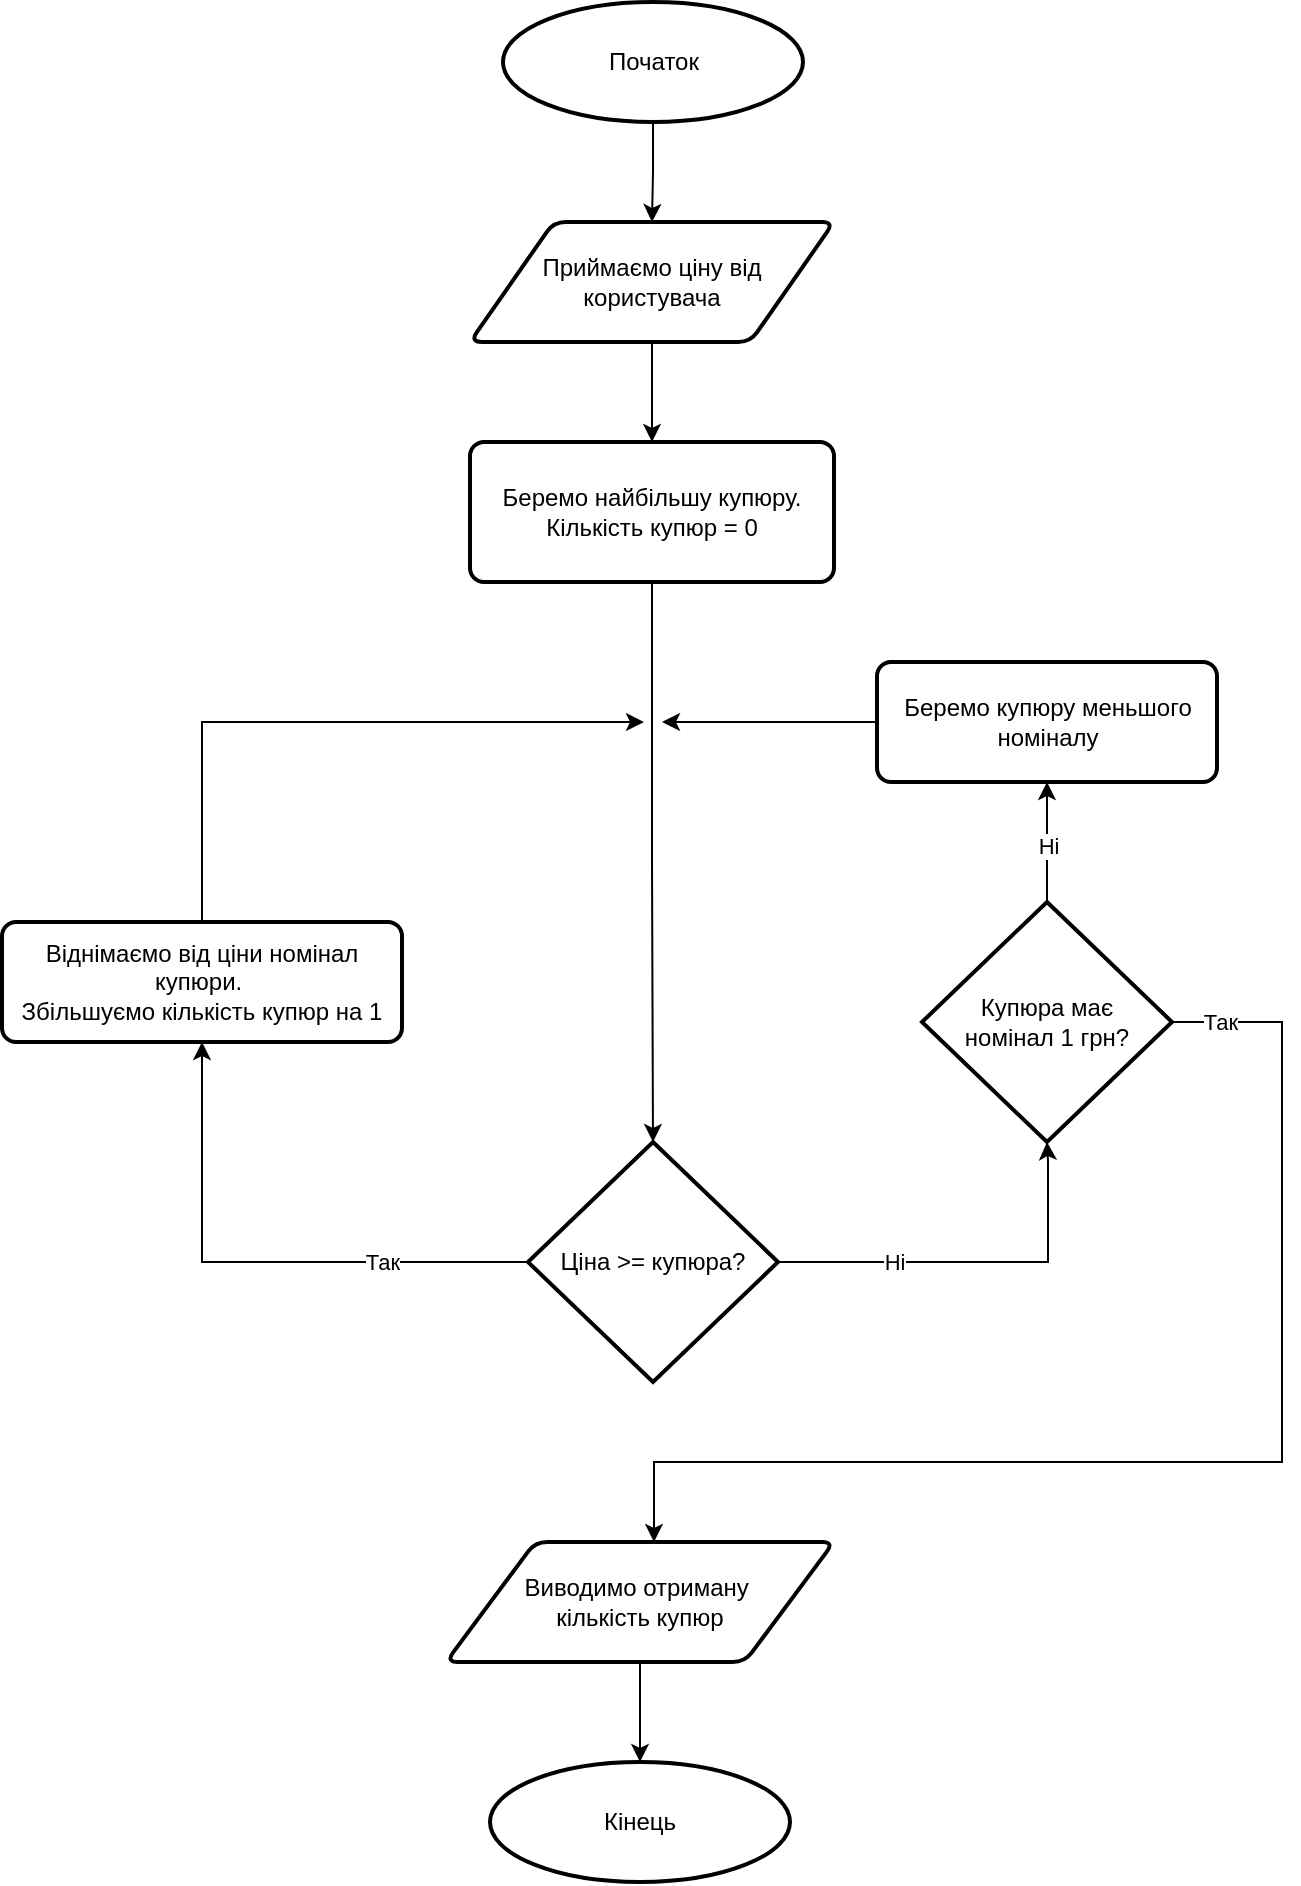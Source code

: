 <mxfile version="24.7.16">
  <diagram name="Page-1" id="ALofVPIwbme4V46Rf0AS">
    <mxGraphModel dx="1235" dy="614" grid="1" gridSize="10" guides="1" tooltips="1" connect="1" arrows="1" fold="1" page="1" pageScale="1" pageWidth="850" pageHeight="1100" math="0" shadow="0">
      <root>
        <mxCell id="0" />
        <mxCell id="1" parent="0" />
        <mxCell id="DcXkrFdr0Mo16BToxuwy-8" style="edgeStyle=orthogonalEdgeStyle;rounded=0;orthogonalLoop=1;jettySize=auto;html=1;" edge="1" parent="1" source="DcXkrFdr0Mo16BToxuwy-1" target="DcXkrFdr0Mo16BToxuwy-2">
          <mxGeometry relative="1" as="geometry" />
        </mxCell>
        <mxCell id="DcXkrFdr0Mo16BToxuwy-1" value="Початок" style="strokeWidth=2;html=1;shape=mxgraph.flowchart.start_1;whiteSpace=wrap;" vertex="1" parent="1">
          <mxGeometry x="350.5" y="70" width="150" height="60" as="geometry" />
        </mxCell>
        <mxCell id="DcXkrFdr0Mo16BToxuwy-7" style="edgeStyle=orthogonalEdgeStyle;rounded=0;orthogonalLoop=1;jettySize=auto;html=1;" edge="1" parent="1" source="DcXkrFdr0Mo16BToxuwy-2" target="DcXkrFdr0Mo16BToxuwy-4">
          <mxGeometry relative="1" as="geometry" />
        </mxCell>
        <mxCell id="DcXkrFdr0Mo16BToxuwy-2" value="Приймаємо ціну від користувача" style="shape=parallelogram;html=1;strokeWidth=2;perimeter=parallelogramPerimeter;whiteSpace=wrap;rounded=1;arcSize=12;size=0.23;" vertex="1" parent="1">
          <mxGeometry x="334" y="180" width="182" height="60" as="geometry" />
        </mxCell>
        <mxCell id="DcXkrFdr0Mo16BToxuwy-4" value="Беремо найбільшу купюру.&lt;div&gt;Кількість купюр = 0&lt;/div&gt;" style="rounded=1;whiteSpace=wrap;html=1;absoluteArcSize=1;arcSize=14;strokeWidth=2;" vertex="1" parent="1">
          <mxGeometry x="334" y="290" width="182" height="70" as="geometry" />
        </mxCell>
        <mxCell id="DcXkrFdr0Mo16BToxuwy-28" style="edgeStyle=orthogonalEdgeStyle;rounded=0;orthogonalLoop=1;jettySize=auto;html=1;entryX=0.5;entryY=1;entryDx=0;entryDy=0;" edge="1" parent="1" source="DcXkrFdr0Mo16BToxuwy-5" target="DcXkrFdr0Mo16BToxuwy-27">
          <mxGeometry relative="1" as="geometry" />
        </mxCell>
        <mxCell id="DcXkrFdr0Mo16BToxuwy-30" value="Так" style="edgeLabel;html=1;align=center;verticalAlign=middle;resizable=0;points=[];" vertex="1" connectable="0" parent="DcXkrFdr0Mo16BToxuwy-28">
          <mxGeometry x="-0.318" y="1" relative="1" as="geometry">
            <mxPoint x="20" y="-1" as="offset" />
          </mxGeometry>
        </mxCell>
        <mxCell id="DcXkrFdr0Mo16BToxuwy-5" value="Ціна &amp;gt;= купюра?" style="strokeWidth=2;html=1;shape=mxgraph.flowchart.decision;whiteSpace=wrap;" vertex="1" parent="1">
          <mxGeometry x="363" y="640" width="125" height="120" as="geometry" />
        </mxCell>
        <mxCell id="DcXkrFdr0Mo16BToxuwy-6" style="edgeStyle=orthogonalEdgeStyle;rounded=0;orthogonalLoop=1;jettySize=auto;html=1;entryX=0.5;entryY=0;entryDx=0;entryDy=0;entryPerimeter=0;" edge="1" parent="1" source="DcXkrFdr0Mo16BToxuwy-4" target="DcXkrFdr0Mo16BToxuwy-5">
          <mxGeometry relative="1" as="geometry" />
        </mxCell>
        <mxCell id="DcXkrFdr0Mo16BToxuwy-19" value="" style="edgeStyle=orthogonalEdgeStyle;rounded=0;orthogonalLoop=1;jettySize=auto;html=1;exitX=1;exitY=0.5;exitDx=0;exitDy=0;exitPerimeter=0;entryX=0.5;entryY=1;entryDx=0;entryDy=0;entryPerimeter=0;" edge="1" parent="1" source="DcXkrFdr0Mo16BToxuwy-5" target="DcXkrFdr0Mo16BToxuwy-15">
          <mxGeometry relative="1" as="geometry">
            <mxPoint x="426" y="410" as="targetPoint" />
            <mxPoint x="488" y="700" as="sourcePoint" />
            <Array as="points">
              <mxPoint x="623" y="700" />
              <mxPoint x="623" y="650" />
              <mxPoint x="623" y="650" />
            </Array>
          </mxGeometry>
        </mxCell>
        <mxCell id="DcXkrFdr0Mo16BToxuwy-20" value="Ні" style="edgeLabel;html=1;align=center;verticalAlign=middle;resizable=0;points=[];" vertex="1" connectable="0" parent="DcXkrFdr0Mo16BToxuwy-19">
          <mxGeometry x="-0.785" y="1" relative="1" as="geometry">
            <mxPoint x="37" y="1" as="offset" />
          </mxGeometry>
        </mxCell>
        <mxCell id="DcXkrFdr0Mo16BToxuwy-22" style="edgeStyle=orthogonalEdgeStyle;rounded=0;orthogonalLoop=1;jettySize=auto;html=1;" edge="1" parent="1" source="DcXkrFdr0Mo16BToxuwy-24">
          <mxGeometry relative="1" as="geometry">
            <mxPoint x="430" y="430" as="targetPoint" />
            <Array as="points" />
          </mxGeometry>
        </mxCell>
        <mxCell id="DcXkrFdr0Mo16BToxuwy-34" style="edgeStyle=orthogonalEdgeStyle;rounded=0;orthogonalLoop=1;jettySize=auto;html=1;" edge="1" parent="1" source="DcXkrFdr0Mo16BToxuwy-15" target="DcXkrFdr0Mo16BToxuwy-33">
          <mxGeometry relative="1" as="geometry">
            <Array as="points">
              <mxPoint x="740" y="580" />
              <mxPoint x="740" y="800" />
              <mxPoint x="426" y="800" />
            </Array>
          </mxGeometry>
        </mxCell>
        <mxCell id="DcXkrFdr0Mo16BToxuwy-35" value="Так" style="edgeLabel;html=1;align=center;verticalAlign=middle;resizable=0;points=[];" vertex="1" connectable="0" parent="DcXkrFdr0Mo16BToxuwy-34">
          <mxGeometry x="-0.926" y="3" relative="1" as="geometry">
            <mxPoint y="3" as="offset" />
          </mxGeometry>
        </mxCell>
        <mxCell id="DcXkrFdr0Mo16BToxuwy-37" style="edgeStyle=orthogonalEdgeStyle;rounded=0;orthogonalLoop=1;jettySize=auto;html=1;entryX=0.5;entryY=1;entryDx=0;entryDy=0;" edge="1" parent="1" source="DcXkrFdr0Mo16BToxuwy-15" target="DcXkrFdr0Mo16BToxuwy-24">
          <mxGeometry relative="1" as="geometry" />
        </mxCell>
        <mxCell id="DcXkrFdr0Mo16BToxuwy-38" value="Ні" style="edgeLabel;html=1;align=center;verticalAlign=middle;resizable=0;points=[];" vertex="1" connectable="0" parent="DcXkrFdr0Mo16BToxuwy-37">
          <mxGeometry x="-0.056" y="3" relative="1" as="geometry">
            <mxPoint x="3" as="offset" />
          </mxGeometry>
        </mxCell>
        <mxCell id="DcXkrFdr0Mo16BToxuwy-15" value="Купюра має &lt;br&gt;номінал 1 грн?" style="strokeWidth=2;html=1;shape=mxgraph.flowchart.decision;whiteSpace=wrap;" vertex="1" parent="1">
          <mxGeometry x="560" y="520" width="125" height="120" as="geometry" />
        </mxCell>
        <mxCell id="DcXkrFdr0Mo16BToxuwy-24" value="Беремо купюру меньшого номіналу" style="rounded=1;whiteSpace=wrap;html=1;absoluteArcSize=1;arcSize=14;strokeWidth=2;" vertex="1" parent="1">
          <mxGeometry x="537.5" y="400" width="170" height="60" as="geometry" />
        </mxCell>
        <mxCell id="DcXkrFdr0Mo16BToxuwy-29" style="edgeStyle=orthogonalEdgeStyle;rounded=0;orthogonalLoop=1;jettySize=auto;html=1;" edge="1" parent="1" source="DcXkrFdr0Mo16BToxuwy-27">
          <mxGeometry relative="1" as="geometry">
            <mxPoint x="421" y="430" as="targetPoint" />
            <Array as="points">
              <mxPoint x="200" y="430" />
            </Array>
          </mxGeometry>
        </mxCell>
        <mxCell id="DcXkrFdr0Mo16BToxuwy-27" value="Віднімаємо від ціни номінал купюри.&amp;nbsp;&lt;div&gt;Збільшуємо кількість купюр на 1&lt;/div&gt;" style="rounded=1;whiteSpace=wrap;html=1;absoluteArcSize=1;arcSize=14;strokeWidth=2;" vertex="1" parent="1">
          <mxGeometry x="100" y="530" width="200" height="60" as="geometry" />
        </mxCell>
        <mxCell id="DcXkrFdr0Mo16BToxuwy-33" value="Виводимо отриману&amp;nbsp;&lt;div&gt;кількість купюр&lt;/div&gt;" style="shape=parallelogram;html=1;strokeWidth=2;perimeter=parallelogramPerimeter;whiteSpace=wrap;rounded=1;arcSize=12;size=0.23;" vertex="1" parent="1">
          <mxGeometry x="322" y="840" width="194" height="60" as="geometry" />
        </mxCell>
        <mxCell id="DcXkrFdr0Mo16BToxuwy-39" value="Кінець" style="strokeWidth=2;html=1;shape=mxgraph.flowchart.start_1;whiteSpace=wrap;" vertex="1" parent="1">
          <mxGeometry x="344" y="950" width="150" height="60" as="geometry" />
        </mxCell>
        <mxCell id="DcXkrFdr0Mo16BToxuwy-40" style="edgeStyle=orthogonalEdgeStyle;rounded=0;orthogonalLoop=1;jettySize=auto;html=1;entryX=0.5;entryY=0;entryDx=0;entryDy=0;entryPerimeter=0;" edge="1" parent="1" source="DcXkrFdr0Mo16BToxuwy-33" target="DcXkrFdr0Mo16BToxuwy-39">
          <mxGeometry relative="1" as="geometry" />
        </mxCell>
      </root>
    </mxGraphModel>
  </diagram>
</mxfile>
